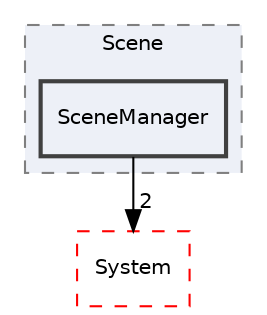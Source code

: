 digraph "C:/Users/shiih/Desktop/kiyosumi/DX11Template/Source/Scene/SceneManager"
{
 // LATEX_PDF_SIZE
  edge [fontname="Helvetica",fontsize="10",labelfontname="Helvetica",labelfontsize="10"];
  node [fontname="Helvetica",fontsize="10",shape=record];
  compound=true
  subgraph clusterdir_4320b44877c4234843610716d05fd211 {
    graph [ bgcolor="#edf0f7", pencolor="grey50", style="filled,dashed,", label="Scene", fontname="Helvetica", fontsize="10", URL="dir_4320b44877c4234843610716d05fd211.html"]
  dir_f680be09b35063da04b1ed888a601637 [shape=box, label="SceneManager", style="filled,bold,", fillcolor="#edf0f7", color="grey25", URL="dir_f680be09b35063da04b1ed888a601637.html"];
  }
  dir_86602465ad759445696399282595f21f [shape=box, label="System", style="dashed,", fillcolor="#edf0f7", color="red", URL="dir_86602465ad759445696399282595f21f.html"];
  dir_f680be09b35063da04b1ed888a601637->dir_86602465ad759445696399282595f21f [headlabel="2", labeldistance=1.5 headhref="dir_000013_000015.html"];
}
